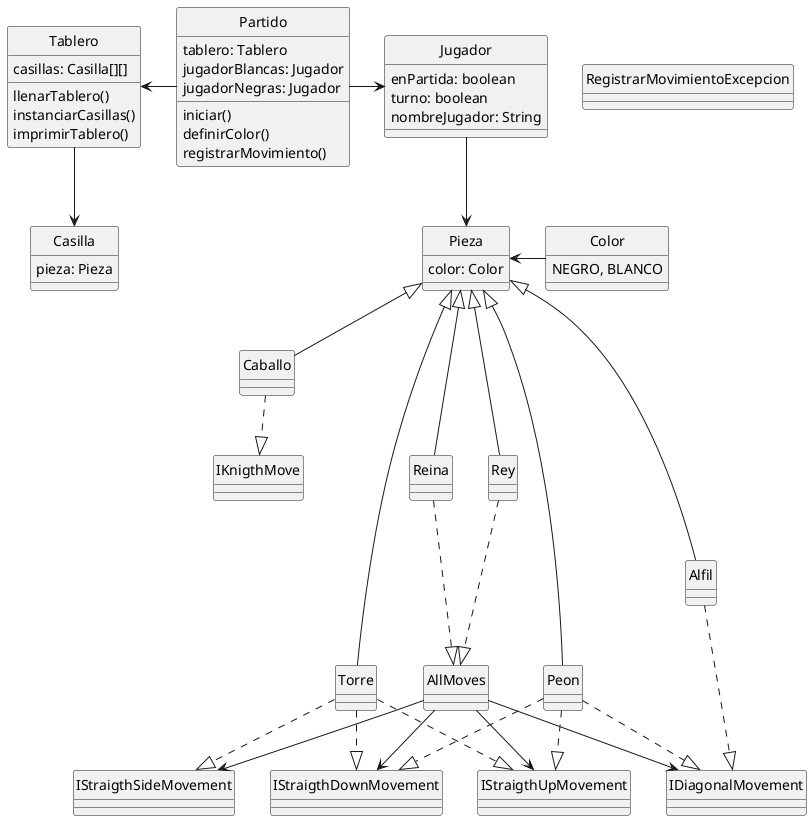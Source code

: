 @startuml
hide circle

class RegistrarMovimientoExcepcion{
}
class Pieza{
color: Color
}
class Casilla{
pieza: Pieza
}
class Color{
NEGRO, BLANCO
}
class Partido{
tablero: Tablero
jugadorBlancas: Jugador
jugadorNegras: Jugador
iniciar()
definirColor()
registrarMovimiento()
}
class Jugador{
enPartida: boolean
turno: boolean
nombreJugador: String
}
class Caballo
class Peon
class Alfil
class Torre
class Rey
class Reina
class Tablero{
casillas: Casilla[][]
llenarTablero()
instanciarCasillas()
imprimirTablero()
}

Tablero --> Casilla

Jugador --> Pieza


Pieza <- Color
Partido -> Jugador

Tablero <- Partido

Pieza <|-- Caballo
Pieza <|-- Torre
Pieza <|-- Peon
Pieza <|-- Alfil
Pieza <|--- Reina
Pieza <|--- Rey

Caballo ..|> IKnigthMove
Peon ..|> IStraigthUpMovement
Peon ..|> IStraigthDownMovement
Peon ..|> IDiagonalMovement
Alfil ..|> IDiagonalMovement

Torre ..|> IStraigthDownMovement
Torre ..|> IStraigthUpMovement
Torre ..|> IStraigthSideMovement

Rey ...|> AllMoves
Reina ...|> AllMoves

AllMoves --> IDiagonalMovement
AllMoves --> IStraigthSideMovement
AllMoves --> IStraigthUpMovement
AllMoves --> IStraigthDownMovement

@enduml